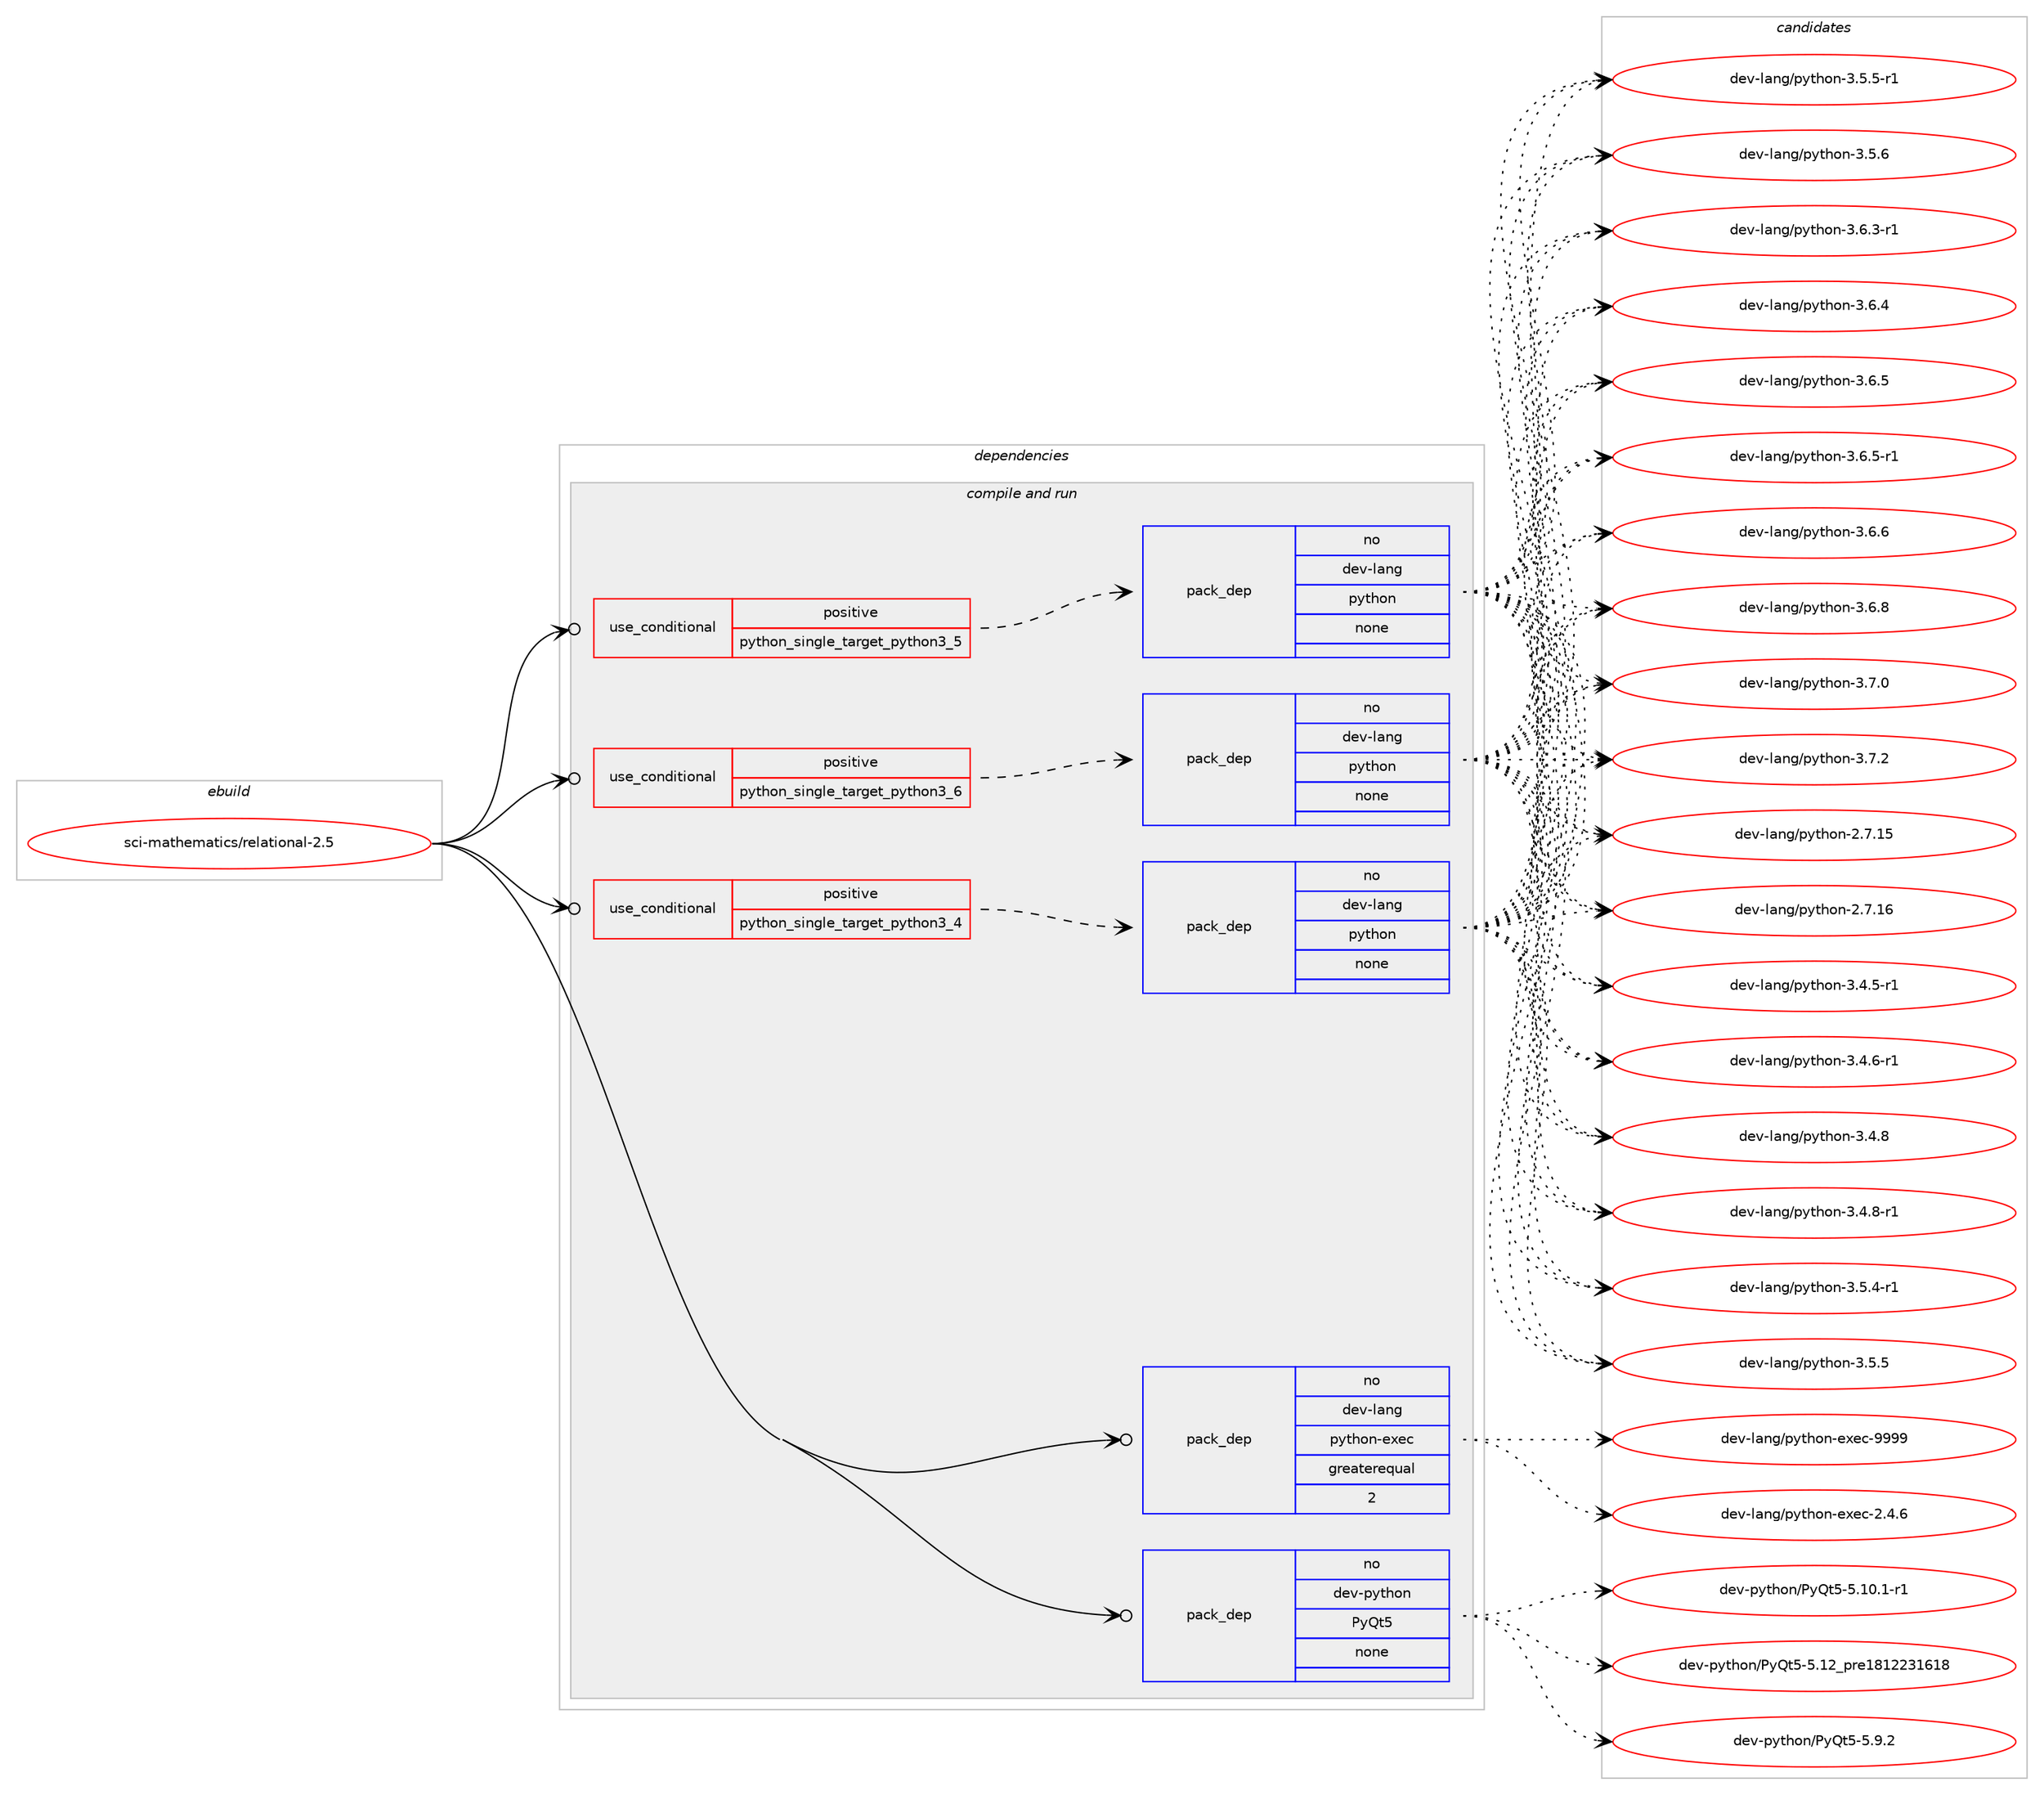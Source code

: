 digraph prolog {

# *************
# Graph options
# *************

newrank=true;
concentrate=true;
compound=true;
graph [rankdir=LR,fontname=Helvetica,fontsize=10,ranksep=1.5];#, ranksep=2.5, nodesep=0.2];
edge  [arrowhead=vee];
node  [fontname=Helvetica,fontsize=10];

# **********
# The ebuild
# **********

subgraph cluster_leftcol {
color=gray;
rank=same;
label=<<i>ebuild</i>>;
id [label="sci-mathematics/relational-2.5", color=red, width=4, href="../sci-mathematics/relational-2.5.svg"];
}

# ****************
# The dependencies
# ****************

subgraph cluster_midcol {
color=gray;
label=<<i>dependencies</i>>;
subgraph cluster_compile {
fillcolor="#eeeeee";
style=filled;
label=<<i>compile</i>>;
}
subgraph cluster_compileandrun {
fillcolor="#eeeeee";
style=filled;
label=<<i>compile and run</i>>;
subgraph cond454756 {
dependency1699120 [label=<<TABLE BORDER="0" CELLBORDER="1" CELLSPACING="0" CELLPADDING="4"><TR><TD ROWSPAN="3" CELLPADDING="10">use_conditional</TD></TR><TR><TD>positive</TD></TR><TR><TD>python_single_target_python3_4</TD></TR></TABLE>>, shape=none, color=red];
subgraph pack1216510 {
dependency1699121 [label=<<TABLE BORDER="0" CELLBORDER="1" CELLSPACING="0" CELLPADDING="4" WIDTH="220"><TR><TD ROWSPAN="6" CELLPADDING="30">pack_dep</TD></TR><TR><TD WIDTH="110">no</TD></TR><TR><TD>dev-lang</TD></TR><TR><TD>python</TD></TR><TR><TD>none</TD></TR><TR><TD></TD></TR></TABLE>>, shape=none, color=blue];
}
dependency1699120:e -> dependency1699121:w [weight=20,style="dashed",arrowhead="vee"];
}
id:e -> dependency1699120:w [weight=20,style="solid",arrowhead="odotvee"];
subgraph cond454757 {
dependency1699122 [label=<<TABLE BORDER="0" CELLBORDER="1" CELLSPACING="0" CELLPADDING="4"><TR><TD ROWSPAN="3" CELLPADDING="10">use_conditional</TD></TR><TR><TD>positive</TD></TR><TR><TD>python_single_target_python3_5</TD></TR></TABLE>>, shape=none, color=red];
subgraph pack1216511 {
dependency1699123 [label=<<TABLE BORDER="0" CELLBORDER="1" CELLSPACING="0" CELLPADDING="4" WIDTH="220"><TR><TD ROWSPAN="6" CELLPADDING="30">pack_dep</TD></TR><TR><TD WIDTH="110">no</TD></TR><TR><TD>dev-lang</TD></TR><TR><TD>python</TD></TR><TR><TD>none</TD></TR><TR><TD></TD></TR></TABLE>>, shape=none, color=blue];
}
dependency1699122:e -> dependency1699123:w [weight=20,style="dashed",arrowhead="vee"];
}
id:e -> dependency1699122:w [weight=20,style="solid",arrowhead="odotvee"];
subgraph cond454758 {
dependency1699124 [label=<<TABLE BORDER="0" CELLBORDER="1" CELLSPACING="0" CELLPADDING="4"><TR><TD ROWSPAN="3" CELLPADDING="10">use_conditional</TD></TR><TR><TD>positive</TD></TR><TR><TD>python_single_target_python3_6</TD></TR></TABLE>>, shape=none, color=red];
subgraph pack1216512 {
dependency1699125 [label=<<TABLE BORDER="0" CELLBORDER="1" CELLSPACING="0" CELLPADDING="4" WIDTH="220"><TR><TD ROWSPAN="6" CELLPADDING="30">pack_dep</TD></TR><TR><TD WIDTH="110">no</TD></TR><TR><TD>dev-lang</TD></TR><TR><TD>python</TD></TR><TR><TD>none</TD></TR><TR><TD></TD></TR></TABLE>>, shape=none, color=blue];
}
dependency1699124:e -> dependency1699125:w [weight=20,style="dashed",arrowhead="vee"];
}
id:e -> dependency1699124:w [weight=20,style="solid",arrowhead="odotvee"];
subgraph pack1216513 {
dependency1699126 [label=<<TABLE BORDER="0" CELLBORDER="1" CELLSPACING="0" CELLPADDING="4" WIDTH="220"><TR><TD ROWSPAN="6" CELLPADDING="30">pack_dep</TD></TR><TR><TD WIDTH="110">no</TD></TR><TR><TD>dev-lang</TD></TR><TR><TD>python-exec</TD></TR><TR><TD>greaterequal</TD></TR><TR><TD>2</TD></TR></TABLE>>, shape=none, color=blue];
}
id:e -> dependency1699126:w [weight=20,style="solid",arrowhead="odotvee"];
subgraph pack1216514 {
dependency1699127 [label=<<TABLE BORDER="0" CELLBORDER="1" CELLSPACING="0" CELLPADDING="4" WIDTH="220"><TR><TD ROWSPAN="6" CELLPADDING="30">pack_dep</TD></TR><TR><TD WIDTH="110">no</TD></TR><TR><TD>dev-python</TD></TR><TR><TD>PyQt5</TD></TR><TR><TD>none</TD></TR><TR><TD></TD></TR></TABLE>>, shape=none, color=blue];
}
id:e -> dependency1699127:w [weight=20,style="solid",arrowhead="odotvee"];
}
subgraph cluster_run {
fillcolor="#eeeeee";
style=filled;
label=<<i>run</i>>;
}
}

# **************
# The candidates
# **************

subgraph cluster_choices {
rank=same;
color=gray;
label=<<i>candidates</i>>;

subgraph choice1216510 {
color=black;
nodesep=1;
choice10010111845108971101034711212111610411111045504655464953 [label="dev-lang/python-2.7.15", color=red, width=4,href="../dev-lang/python-2.7.15.svg"];
choice10010111845108971101034711212111610411111045504655464954 [label="dev-lang/python-2.7.16", color=red, width=4,href="../dev-lang/python-2.7.16.svg"];
choice1001011184510897110103471121211161041111104551465246534511449 [label="dev-lang/python-3.4.5-r1", color=red, width=4,href="../dev-lang/python-3.4.5-r1.svg"];
choice1001011184510897110103471121211161041111104551465246544511449 [label="dev-lang/python-3.4.6-r1", color=red, width=4,href="../dev-lang/python-3.4.6-r1.svg"];
choice100101118451089711010347112121116104111110455146524656 [label="dev-lang/python-3.4.8", color=red, width=4,href="../dev-lang/python-3.4.8.svg"];
choice1001011184510897110103471121211161041111104551465246564511449 [label="dev-lang/python-3.4.8-r1", color=red, width=4,href="../dev-lang/python-3.4.8-r1.svg"];
choice1001011184510897110103471121211161041111104551465346524511449 [label="dev-lang/python-3.5.4-r1", color=red, width=4,href="../dev-lang/python-3.5.4-r1.svg"];
choice100101118451089711010347112121116104111110455146534653 [label="dev-lang/python-3.5.5", color=red, width=4,href="../dev-lang/python-3.5.5.svg"];
choice1001011184510897110103471121211161041111104551465346534511449 [label="dev-lang/python-3.5.5-r1", color=red, width=4,href="../dev-lang/python-3.5.5-r1.svg"];
choice100101118451089711010347112121116104111110455146534654 [label="dev-lang/python-3.5.6", color=red, width=4,href="../dev-lang/python-3.5.6.svg"];
choice1001011184510897110103471121211161041111104551465446514511449 [label="dev-lang/python-3.6.3-r1", color=red, width=4,href="../dev-lang/python-3.6.3-r1.svg"];
choice100101118451089711010347112121116104111110455146544652 [label="dev-lang/python-3.6.4", color=red, width=4,href="../dev-lang/python-3.6.4.svg"];
choice100101118451089711010347112121116104111110455146544653 [label="dev-lang/python-3.6.5", color=red, width=4,href="../dev-lang/python-3.6.5.svg"];
choice1001011184510897110103471121211161041111104551465446534511449 [label="dev-lang/python-3.6.5-r1", color=red, width=4,href="../dev-lang/python-3.6.5-r1.svg"];
choice100101118451089711010347112121116104111110455146544654 [label="dev-lang/python-3.6.6", color=red, width=4,href="../dev-lang/python-3.6.6.svg"];
choice100101118451089711010347112121116104111110455146544656 [label="dev-lang/python-3.6.8", color=red, width=4,href="../dev-lang/python-3.6.8.svg"];
choice100101118451089711010347112121116104111110455146554648 [label="dev-lang/python-3.7.0", color=red, width=4,href="../dev-lang/python-3.7.0.svg"];
choice100101118451089711010347112121116104111110455146554650 [label="dev-lang/python-3.7.2", color=red, width=4,href="../dev-lang/python-3.7.2.svg"];
dependency1699121:e -> choice10010111845108971101034711212111610411111045504655464953:w [style=dotted,weight="100"];
dependency1699121:e -> choice10010111845108971101034711212111610411111045504655464954:w [style=dotted,weight="100"];
dependency1699121:e -> choice1001011184510897110103471121211161041111104551465246534511449:w [style=dotted,weight="100"];
dependency1699121:e -> choice1001011184510897110103471121211161041111104551465246544511449:w [style=dotted,weight="100"];
dependency1699121:e -> choice100101118451089711010347112121116104111110455146524656:w [style=dotted,weight="100"];
dependency1699121:e -> choice1001011184510897110103471121211161041111104551465246564511449:w [style=dotted,weight="100"];
dependency1699121:e -> choice1001011184510897110103471121211161041111104551465346524511449:w [style=dotted,weight="100"];
dependency1699121:e -> choice100101118451089711010347112121116104111110455146534653:w [style=dotted,weight="100"];
dependency1699121:e -> choice1001011184510897110103471121211161041111104551465346534511449:w [style=dotted,weight="100"];
dependency1699121:e -> choice100101118451089711010347112121116104111110455146534654:w [style=dotted,weight="100"];
dependency1699121:e -> choice1001011184510897110103471121211161041111104551465446514511449:w [style=dotted,weight="100"];
dependency1699121:e -> choice100101118451089711010347112121116104111110455146544652:w [style=dotted,weight="100"];
dependency1699121:e -> choice100101118451089711010347112121116104111110455146544653:w [style=dotted,weight="100"];
dependency1699121:e -> choice1001011184510897110103471121211161041111104551465446534511449:w [style=dotted,weight="100"];
dependency1699121:e -> choice100101118451089711010347112121116104111110455146544654:w [style=dotted,weight="100"];
dependency1699121:e -> choice100101118451089711010347112121116104111110455146544656:w [style=dotted,weight="100"];
dependency1699121:e -> choice100101118451089711010347112121116104111110455146554648:w [style=dotted,weight="100"];
dependency1699121:e -> choice100101118451089711010347112121116104111110455146554650:w [style=dotted,weight="100"];
}
subgraph choice1216511 {
color=black;
nodesep=1;
choice10010111845108971101034711212111610411111045504655464953 [label="dev-lang/python-2.7.15", color=red, width=4,href="../dev-lang/python-2.7.15.svg"];
choice10010111845108971101034711212111610411111045504655464954 [label="dev-lang/python-2.7.16", color=red, width=4,href="../dev-lang/python-2.7.16.svg"];
choice1001011184510897110103471121211161041111104551465246534511449 [label="dev-lang/python-3.4.5-r1", color=red, width=4,href="../dev-lang/python-3.4.5-r1.svg"];
choice1001011184510897110103471121211161041111104551465246544511449 [label="dev-lang/python-3.4.6-r1", color=red, width=4,href="../dev-lang/python-3.4.6-r1.svg"];
choice100101118451089711010347112121116104111110455146524656 [label="dev-lang/python-3.4.8", color=red, width=4,href="../dev-lang/python-3.4.8.svg"];
choice1001011184510897110103471121211161041111104551465246564511449 [label="dev-lang/python-3.4.8-r1", color=red, width=4,href="../dev-lang/python-3.4.8-r1.svg"];
choice1001011184510897110103471121211161041111104551465346524511449 [label="dev-lang/python-3.5.4-r1", color=red, width=4,href="../dev-lang/python-3.5.4-r1.svg"];
choice100101118451089711010347112121116104111110455146534653 [label="dev-lang/python-3.5.5", color=red, width=4,href="../dev-lang/python-3.5.5.svg"];
choice1001011184510897110103471121211161041111104551465346534511449 [label="dev-lang/python-3.5.5-r1", color=red, width=4,href="../dev-lang/python-3.5.5-r1.svg"];
choice100101118451089711010347112121116104111110455146534654 [label="dev-lang/python-3.5.6", color=red, width=4,href="../dev-lang/python-3.5.6.svg"];
choice1001011184510897110103471121211161041111104551465446514511449 [label="dev-lang/python-3.6.3-r1", color=red, width=4,href="../dev-lang/python-3.6.3-r1.svg"];
choice100101118451089711010347112121116104111110455146544652 [label="dev-lang/python-3.6.4", color=red, width=4,href="../dev-lang/python-3.6.4.svg"];
choice100101118451089711010347112121116104111110455146544653 [label="dev-lang/python-3.6.5", color=red, width=4,href="../dev-lang/python-3.6.5.svg"];
choice1001011184510897110103471121211161041111104551465446534511449 [label="dev-lang/python-3.6.5-r1", color=red, width=4,href="../dev-lang/python-3.6.5-r1.svg"];
choice100101118451089711010347112121116104111110455146544654 [label="dev-lang/python-3.6.6", color=red, width=4,href="../dev-lang/python-3.6.6.svg"];
choice100101118451089711010347112121116104111110455146544656 [label="dev-lang/python-3.6.8", color=red, width=4,href="../dev-lang/python-3.6.8.svg"];
choice100101118451089711010347112121116104111110455146554648 [label="dev-lang/python-3.7.0", color=red, width=4,href="../dev-lang/python-3.7.0.svg"];
choice100101118451089711010347112121116104111110455146554650 [label="dev-lang/python-3.7.2", color=red, width=4,href="../dev-lang/python-3.7.2.svg"];
dependency1699123:e -> choice10010111845108971101034711212111610411111045504655464953:w [style=dotted,weight="100"];
dependency1699123:e -> choice10010111845108971101034711212111610411111045504655464954:w [style=dotted,weight="100"];
dependency1699123:e -> choice1001011184510897110103471121211161041111104551465246534511449:w [style=dotted,weight="100"];
dependency1699123:e -> choice1001011184510897110103471121211161041111104551465246544511449:w [style=dotted,weight="100"];
dependency1699123:e -> choice100101118451089711010347112121116104111110455146524656:w [style=dotted,weight="100"];
dependency1699123:e -> choice1001011184510897110103471121211161041111104551465246564511449:w [style=dotted,weight="100"];
dependency1699123:e -> choice1001011184510897110103471121211161041111104551465346524511449:w [style=dotted,weight="100"];
dependency1699123:e -> choice100101118451089711010347112121116104111110455146534653:w [style=dotted,weight="100"];
dependency1699123:e -> choice1001011184510897110103471121211161041111104551465346534511449:w [style=dotted,weight="100"];
dependency1699123:e -> choice100101118451089711010347112121116104111110455146534654:w [style=dotted,weight="100"];
dependency1699123:e -> choice1001011184510897110103471121211161041111104551465446514511449:w [style=dotted,weight="100"];
dependency1699123:e -> choice100101118451089711010347112121116104111110455146544652:w [style=dotted,weight="100"];
dependency1699123:e -> choice100101118451089711010347112121116104111110455146544653:w [style=dotted,weight="100"];
dependency1699123:e -> choice1001011184510897110103471121211161041111104551465446534511449:w [style=dotted,weight="100"];
dependency1699123:e -> choice100101118451089711010347112121116104111110455146544654:w [style=dotted,weight="100"];
dependency1699123:e -> choice100101118451089711010347112121116104111110455146544656:w [style=dotted,weight="100"];
dependency1699123:e -> choice100101118451089711010347112121116104111110455146554648:w [style=dotted,weight="100"];
dependency1699123:e -> choice100101118451089711010347112121116104111110455146554650:w [style=dotted,weight="100"];
}
subgraph choice1216512 {
color=black;
nodesep=1;
choice10010111845108971101034711212111610411111045504655464953 [label="dev-lang/python-2.7.15", color=red, width=4,href="../dev-lang/python-2.7.15.svg"];
choice10010111845108971101034711212111610411111045504655464954 [label="dev-lang/python-2.7.16", color=red, width=4,href="../dev-lang/python-2.7.16.svg"];
choice1001011184510897110103471121211161041111104551465246534511449 [label="dev-lang/python-3.4.5-r1", color=red, width=4,href="../dev-lang/python-3.4.5-r1.svg"];
choice1001011184510897110103471121211161041111104551465246544511449 [label="dev-lang/python-3.4.6-r1", color=red, width=4,href="../dev-lang/python-3.4.6-r1.svg"];
choice100101118451089711010347112121116104111110455146524656 [label="dev-lang/python-3.4.8", color=red, width=4,href="../dev-lang/python-3.4.8.svg"];
choice1001011184510897110103471121211161041111104551465246564511449 [label="dev-lang/python-3.4.8-r1", color=red, width=4,href="../dev-lang/python-3.4.8-r1.svg"];
choice1001011184510897110103471121211161041111104551465346524511449 [label="dev-lang/python-3.5.4-r1", color=red, width=4,href="../dev-lang/python-3.5.4-r1.svg"];
choice100101118451089711010347112121116104111110455146534653 [label="dev-lang/python-3.5.5", color=red, width=4,href="../dev-lang/python-3.5.5.svg"];
choice1001011184510897110103471121211161041111104551465346534511449 [label="dev-lang/python-3.5.5-r1", color=red, width=4,href="../dev-lang/python-3.5.5-r1.svg"];
choice100101118451089711010347112121116104111110455146534654 [label="dev-lang/python-3.5.6", color=red, width=4,href="../dev-lang/python-3.5.6.svg"];
choice1001011184510897110103471121211161041111104551465446514511449 [label="dev-lang/python-3.6.3-r1", color=red, width=4,href="../dev-lang/python-3.6.3-r1.svg"];
choice100101118451089711010347112121116104111110455146544652 [label="dev-lang/python-3.6.4", color=red, width=4,href="../dev-lang/python-3.6.4.svg"];
choice100101118451089711010347112121116104111110455146544653 [label="dev-lang/python-3.6.5", color=red, width=4,href="../dev-lang/python-3.6.5.svg"];
choice1001011184510897110103471121211161041111104551465446534511449 [label="dev-lang/python-3.6.5-r1", color=red, width=4,href="../dev-lang/python-3.6.5-r1.svg"];
choice100101118451089711010347112121116104111110455146544654 [label="dev-lang/python-3.6.6", color=red, width=4,href="../dev-lang/python-3.6.6.svg"];
choice100101118451089711010347112121116104111110455146544656 [label="dev-lang/python-3.6.8", color=red, width=4,href="../dev-lang/python-3.6.8.svg"];
choice100101118451089711010347112121116104111110455146554648 [label="dev-lang/python-3.7.0", color=red, width=4,href="../dev-lang/python-3.7.0.svg"];
choice100101118451089711010347112121116104111110455146554650 [label="dev-lang/python-3.7.2", color=red, width=4,href="../dev-lang/python-3.7.2.svg"];
dependency1699125:e -> choice10010111845108971101034711212111610411111045504655464953:w [style=dotted,weight="100"];
dependency1699125:e -> choice10010111845108971101034711212111610411111045504655464954:w [style=dotted,weight="100"];
dependency1699125:e -> choice1001011184510897110103471121211161041111104551465246534511449:w [style=dotted,weight="100"];
dependency1699125:e -> choice1001011184510897110103471121211161041111104551465246544511449:w [style=dotted,weight="100"];
dependency1699125:e -> choice100101118451089711010347112121116104111110455146524656:w [style=dotted,weight="100"];
dependency1699125:e -> choice1001011184510897110103471121211161041111104551465246564511449:w [style=dotted,weight="100"];
dependency1699125:e -> choice1001011184510897110103471121211161041111104551465346524511449:w [style=dotted,weight="100"];
dependency1699125:e -> choice100101118451089711010347112121116104111110455146534653:w [style=dotted,weight="100"];
dependency1699125:e -> choice1001011184510897110103471121211161041111104551465346534511449:w [style=dotted,weight="100"];
dependency1699125:e -> choice100101118451089711010347112121116104111110455146534654:w [style=dotted,weight="100"];
dependency1699125:e -> choice1001011184510897110103471121211161041111104551465446514511449:w [style=dotted,weight="100"];
dependency1699125:e -> choice100101118451089711010347112121116104111110455146544652:w [style=dotted,weight="100"];
dependency1699125:e -> choice100101118451089711010347112121116104111110455146544653:w [style=dotted,weight="100"];
dependency1699125:e -> choice1001011184510897110103471121211161041111104551465446534511449:w [style=dotted,weight="100"];
dependency1699125:e -> choice100101118451089711010347112121116104111110455146544654:w [style=dotted,weight="100"];
dependency1699125:e -> choice100101118451089711010347112121116104111110455146544656:w [style=dotted,weight="100"];
dependency1699125:e -> choice100101118451089711010347112121116104111110455146554648:w [style=dotted,weight="100"];
dependency1699125:e -> choice100101118451089711010347112121116104111110455146554650:w [style=dotted,weight="100"];
}
subgraph choice1216513 {
color=black;
nodesep=1;
choice1001011184510897110103471121211161041111104510112010199455046524654 [label="dev-lang/python-exec-2.4.6", color=red, width=4,href="../dev-lang/python-exec-2.4.6.svg"];
choice10010111845108971101034711212111610411111045101120101994557575757 [label="dev-lang/python-exec-9999", color=red, width=4,href="../dev-lang/python-exec-9999.svg"];
dependency1699126:e -> choice1001011184510897110103471121211161041111104510112010199455046524654:w [style=dotted,weight="100"];
dependency1699126:e -> choice10010111845108971101034711212111610411111045101120101994557575757:w [style=dotted,weight="100"];
}
subgraph choice1216514 {
color=black;
nodesep=1;
choice1001011184511212111610411111047801218111653455346494846494511449 [label="dev-python/PyQt5-5.10.1-r1", color=red, width=4,href="../dev-python/PyQt5-5.10.1-r1.svg"];
choice100101118451121211161041111104780121811165345534649509511211410149564950505149544956 [label="dev-python/PyQt5-5.12_pre1812231618", color=red, width=4,href="../dev-python/PyQt5-5.12_pre1812231618.svg"];
choice1001011184511212111610411111047801218111653455346574650 [label="dev-python/PyQt5-5.9.2", color=red, width=4,href="../dev-python/PyQt5-5.9.2.svg"];
dependency1699127:e -> choice1001011184511212111610411111047801218111653455346494846494511449:w [style=dotted,weight="100"];
dependency1699127:e -> choice100101118451121211161041111104780121811165345534649509511211410149564950505149544956:w [style=dotted,weight="100"];
dependency1699127:e -> choice1001011184511212111610411111047801218111653455346574650:w [style=dotted,weight="100"];
}
}

}

